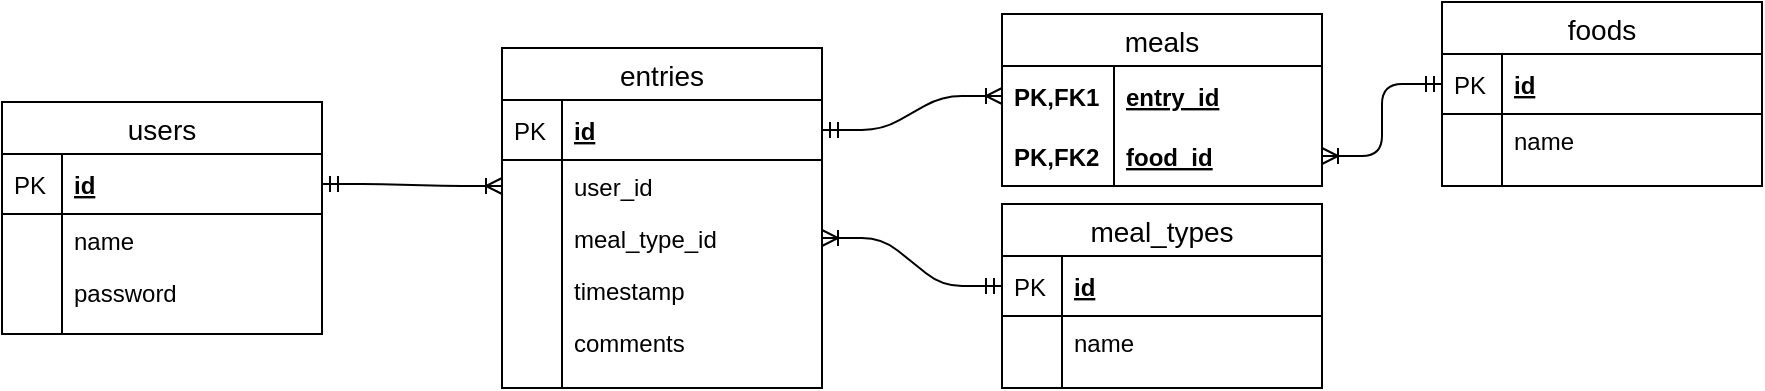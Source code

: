 <mxfile version="13.6.4" type="device"><diagram id="AUSp3-VLIz32UvZofQP3" name="Page-1"><mxGraphModel dx="2062" dy="767" grid="1" gridSize="10" guides="1" tooltips="1" connect="1" arrows="1" fold="1" page="1" pageScale="1" pageWidth="1920" pageHeight="1200" math="0" shadow="0"><root><mxCell id="0"/><mxCell id="1" parent="0"/><mxCell id="so7GtZIoi6t5G-OWX2BE-1" value="entries" style="swimlane;fontStyle=0;childLayout=stackLayout;horizontal=1;startSize=26;horizontalStack=0;resizeParent=1;resizeParentMax=0;resizeLast=0;collapsible=1;marginBottom=0;align=center;fontSize=14;" parent="1" vertex="1"><mxGeometry x="490" y="337" width="160" height="170" as="geometry"/></mxCell><mxCell id="so7GtZIoi6t5G-OWX2BE-2" value="id" style="shape=partialRectangle;top=0;left=0;right=0;bottom=1;align=left;verticalAlign=middle;fillColor=none;spacingLeft=34;spacingRight=4;overflow=hidden;rotatable=0;points=[[0,0.5],[1,0.5]];portConstraint=eastwest;dropTarget=0;fontStyle=5;fontSize=12;" parent="so7GtZIoi6t5G-OWX2BE-1" vertex="1"><mxGeometry y="26" width="160" height="30" as="geometry"/></mxCell><mxCell id="so7GtZIoi6t5G-OWX2BE-3" value="PK" style="shape=partialRectangle;top=0;left=0;bottom=0;fillColor=none;align=left;verticalAlign=middle;spacingLeft=4;spacingRight=4;overflow=hidden;rotatable=0;points=[];portConstraint=eastwest;part=1;fontSize=12;" parent="so7GtZIoi6t5G-OWX2BE-2" vertex="1" connectable="0"><mxGeometry width="30" height="30" as="geometry"/></mxCell><mxCell id="so7GtZIoi6t5G-OWX2BE-4" value="user_id" style="shape=partialRectangle;top=0;left=0;right=0;bottom=0;align=left;verticalAlign=top;fillColor=none;spacingLeft=34;spacingRight=4;overflow=hidden;rotatable=0;points=[[0,0.5],[1,0.5]];portConstraint=eastwest;dropTarget=0;fontSize=12;" parent="so7GtZIoi6t5G-OWX2BE-1" vertex="1"><mxGeometry y="56" width="160" height="26" as="geometry"/></mxCell><mxCell id="so7GtZIoi6t5G-OWX2BE-5" value="" style="shape=partialRectangle;top=0;left=0;bottom=0;fillColor=none;align=left;verticalAlign=top;spacingLeft=4;spacingRight=4;overflow=hidden;rotatable=0;points=[];portConstraint=eastwest;part=1;fontSize=12;" parent="so7GtZIoi6t5G-OWX2BE-4" vertex="1" connectable="0"><mxGeometry width="30" height="26" as="geometry"/></mxCell><mxCell id="1WoCbwqf0UjiaoNfpJb4-3" value="meal_type_id" style="shape=partialRectangle;top=0;left=0;right=0;bottom=0;align=left;verticalAlign=top;fillColor=none;spacingLeft=34;spacingRight=4;overflow=hidden;rotatable=0;points=[[0,0.5],[1,0.5]];portConstraint=eastwest;dropTarget=0;fontSize=12;" parent="so7GtZIoi6t5G-OWX2BE-1" vertex="1"><mxGeometry y="82" width="160" height="26" as="geometry"/></mxCell><mxCell id="1WoCbwqf0UjiaoNfpJb4-4" value="" style="shape=partialRectangle;top=0;left=0;bottom=0;fillColor=none;align=left;verticalAlign=top;spacingLeft=4;spacingRight=4;overflow=hidden;rotatable=0;points=[];portConstraint=eastwest;part=1;fontSize=12;" parent="1WoCbwqf0UjiaoNfpJb4-3" vertex="1" connectable="0"><mxGeometry width="30" height="26" as="geometry"/></mxCell><mxCell id="so7GtZIoi6t5G-OWX2BE-6" value="timestamp" style="shape=partialRectangle;top=0;left=0;right=0;bottom=0;align=left;verticalAlign=top;fillColor=none;spacingLeft=34;spacingRight=4;overflow=hidden;rotatable=0;points=[[0,0.5],[1,0.5]];portConstraint=eastwest;dropTarget=0;fontSize=12;" parent="so7GtZIoi6t5G-OWX2BE-1" vertex="1"><mxGeometry y="108" width="160" height="26" as="geometry"/></mxCell><mxCell id="so7GtZIoi6t5G-OWX2BE-7" value="" style="shape=partialRectangle;top=0;left=0;bottom=0;fillColor=none;align=left;verticalAlign=top;spacingLeft=4;spacingRight=4;overflow=hidden;rotatable=0;points=[];portConstraint=eastwest;part=1;fontSize=12;" parent="so7GtZIoi6t5G-OWX2BE-6" vertex="1" connectable="0"><mxGeometry width="30" height="26" as="geometry"/></mxCell><mxCell id="so7GtZIoi6t5G-OWX2BE-38" value="comments" style="shape=partialRectangle;top=0;left=0;right=0;bottom=0;align=left;verticalAlign=top;fillColor=none;spacingLeft=34;spacingRight=4;overflow=hidden;rotatable=0;points=[[0,0.5],[1,0.5]];portConstraint=eastwest;dropTarget=0;fontSize=12;" parent="so7GtZIoi6t5G-OWX2BE-1" vertex="1"><mxGeometry y="134" width="160" height="26" as="geometry"/></mxCell><mxCell id="so7GtZIoi6t5G-OWX2BE-39" value="" style="shape=partialRectangle;top=0;left=0;bottom=0;fillColor=none;align=left;verticalAlign=top;spacingLeft=4;spacingRight=4;overflow=hidden;rotatable=0;points=[];portConstraint=eastwest;part=1;fontSize=12;" parent="so7GtZIoi6t5G-OWX2BE-38" vertex="1" connectable="0"><mxGeometry width="30" height="26" as="geometry"/></mxCell><mxCell id="so7GtZIoi6t5G-OWX2BE-10" value="" style="shape=partialRectangle;top=0;left=0;right=0;bottom=0;align=left;verticalAlign=top;fillColor=none;spacingLeft=34;spacingRight=4;overflow=hidden;rotatable=0;points=[[0,0.5],[1,0.5]];portConstraint=eastwest;dropTarget=0;fontSize=12;" parent="so7GtZIoi6t5G-OWX2BE-1" vertex="1"><mxGeometry y="160" width="160" height="10" as="geometry"/></mxCell><mxCell id="so7GtZIoi6t5G-OWX2BE-11" value="" style="shape=partialRectangle;top=0;left=0;bottom=0;fillColor=none;align=left;verticalAlign=top;spacingLeft=4;spacingRight=4;overflow=hidden;rotatable=0;points=[];portConstraint=eastwest;part=1;fontSize=12;" parent="so7GtZIoi6t5G-OWX2BE-10" vertex="1" connectable="0"><mxGeometry width="30" height="10" as="geometry"/></mxCell><mxCell id="so7GtZIoi6t5G-OWX2BE-114" value="" style="edgeStyle=entityRelationEdgeStyle;fontSize=12;html=1;endArrow=ERoneToMany;startArrow=ERmandOne;startFill=0;" parent="1" source="so7GtZIoi6t5G-OWX2BE-13" target="so7GtZIoi6t5G-OWX2BE-4" edge="1"><mxGeometry width="100" height="100" relative="1" as="geometry"><mxPoint x="280" y="374" as="sourcePoint"/><mxPoint x="380" y="274" as="targetPoint"/></mxGeometry></mxCell><mxCell id="so7GtZIoi6t5G-OWX2BE-120" value="" style="edgeStyle=entityRelationEdgeStyle;fontSize=12;html=1;endArrow=ERoneToMany;startArrow=ERmandOne;startFill=0;" parent="1" source="so7GtZIoi6t5G-OWX2BE-78" target="1WoCbwqf0UjiaoNfpJb4-3" edge="1"><mxGeometry width="100" height="100" relative="1" as="geometry"><mxPoint x="1360" y="270" as="sourcePoint"/><mxPoint x="950" y="480" as="targetPoint"/></mxGeometry></mxCell><mxCell id="so7GtZIoi6t5G-OWX2BE-121" value="" style="edgeStyle=entityRelationEdgeStyle;fontSize=12;html=1;endArrow=ERoneToMany;entryX=0;entryY=0.5;entryDx=0;entryDy=0;startArrow=ERmandOne;startFill=0;" parent="1" source="so7GtZIoi6t5G-OWX2BE-2" target="so7GtZIoi6t5G-OWX2BE-89" edge="1"><mxGeometry width="100" height="100" relative="1" as="geometry"><mxPoint x="1050" y="100" as="sourcePoint"/><mxPoint x="910" y="450" as="targetPoint"/></mxGeometry></mxCell><mxCell id="so7GtZIoi6t5G-OWX2BE-122" value="" style="edgeStyle=entityRelationEdgeStyle;fontSize=12;html=1;endArrow=ERoneToMany;startArrow=ERmandOne;startFill=0;" parent="1" source="so7GtZIoi6t5G-OWX2BE-104" target="so7GtZIoi6t5G-OWX2BE-91" edge="1"><mxGeometry width="100" height="100" relative="1" as="geometry"><mxPoint x="1370" y="340" as="sourcePoint"/><mxPoint x="1470" y="240" as="targetPoint"/></mxGeometry></mxCell><mxCell id="so7GtZIoi6t5G-OWX2BE-88" value="meals" style="swimlane;fontStyle=0;childLayout=stackLayout;horizontal=1;startSize=26;horizontalStack=0;resizeParent=1;resizeParentMax=0;resizeLast=0;collapsible=1;marginBottom=0;align=center;fontSize=14;" parent="1" vertex="1"><mxGeometry x="740" y="320" width="160" height="86" as="geometry"/></mxCell><mxCell id="so7GtZIoi6t5G-OWX2BE-89" value="entry_id" style="shape=partialRectangle;top=0;left=0;right=0;bottom=0;align=left;verticalAlign=middle;fillColor=none;spacingLeft=60;spacingRight=4;overflow=hidden;rotatable=0;points=[[0,0.5],[1,0.5]];portConstraint=eastwest;dropTarget=0;fontStyle=5;fontSize=12;" parent="so7GtZIoi6t5G-OWX2BE-88" vertex="1"><mxGeometry y="26" width="160" height="30" as="geometry"/></mxCell><mxCell id="so7GtZIoi6t5G-OWX2BE-90" value="PK,FK1" style="shape=partialRectangle;fontStyle=1;top=0;left=0;bottom=0;fillColor=none;align=left;verticalAlign=middle;spacingLeft=4;spacingRight=4;overflow=hidden;rotatable=0;points=[];portConstraint=eastwest;part=1;fontSize=12;" parent="so7GtZIoi6t5G-OWX2BE-89" vertex="1" connectable="0"><mxGeometry width="56" height="30" as="geometry"/></mxCell><mxCell id="so7GtZIoi6t5G-OWX2BE-91" value="food_id" style="shape=partialRectangle;top=0;left=0;right=0;bottom=1;align=left;verticalAlign=middle;fillColor=none;spacingLeft=60;spacingRight=4;overflow=hidden;rotatable=0;points=[[0,0.5],[1,0.5]];portConstraint=eastwest;dropTarget=0;fontStyle=5;fontSize=12;" parent="so7GtZIoi6t5G-OWX2BE-88" vertex="1"><mxGeometry y="56" width="160" height="30" as="geometry"/></mxCell><mxCell id="so7GtZIoi6t5G-OWX2BE-92" value="PK,FK2" style="shape=partialRectangle;fontStyle=1;top=0;left=0;bottom=0;fillColor=none;align=left;verticalAlign=middle;spacingLeft=4;spacingRight=4;overflow=hidden;rotatable=0;points=[];portConstraint=eastwest;part=1;fontSize=12;" parent="so7GtZIoi6t5G-OWX2BE-91" vertex="1" connectable="0"><mxGeometry width="56" height="30" as="geometry"/></mxCell><mxCell id="so7GtZIoi6t5G-OWX2BE-103" value="foods" style="swimlane;fontStyle=0;childLayout=stackLayout;horizontal=1;startSize=26;horizontalStack=0;resizeParent=1;resizeParentMax=0;resizeLast=0;collapsible=1;marginBottom=0;align=center;fontSize=14;" parent="1" vertex="1"><mxGeometry x="960" y="314" width="160" height="92" as="geometry"/></mxCell><mxCell id="so7GtZIoi6t5G-OWX2BE-104" value="id" style="shape=partialRectangle;top=0;left=0;right=0;bottom=1;align=left;verticalAlign=middle;fillColor=none;spacingLeft=34;spacingRight=4;overflow=hidden;rotatable=0;points=[[0,0.5],[1,0.5]];portConstraint=eastwest;dropTarget=0;fontStyle=5;fontSize=12;" parent="so7GtZIoi6t5G-OWX2BE-103" vertex="1"><mxGeometry y="26" width="160" height="30" as="geometry"/></mxCell><mxCell id="so7GtZIoi6t5G-OWX2BE-105" value="PK" style="shape=partialRectangle;top=0;left=0;bottom=0;fillColor=none;align=left;verticalAlign=middle;spacingLeft=4;spacingRight=4;overflow=hidden;rotatable=0;points=[];portConstraint=eastwest;part=1;fontSize=12;" parent="so7GtZIoi6t5G-OWX2BE-104" vertex="1" connectable="0"><mxGeometry width="30" height="30" as="geometry"/></mxCell><mxCell id="so7GtZIoi6t5G-OWX2BE-106" value="name" style="shape=partialRectangle;top=0;left=0;right=0;bottom=0;align=left;verticalAlign=top;fillColor=none;spacingLeft=34;spacingRight=4;overflow=hidden;rotatable=0;points=[[0,0.5],[1,0.5]];portConstraint=eastwest;dropTarget=0;fontSize=12;" parent="so7GtZIoi6t5G-OWX2BE-103" vertex="1"><mxGeometry y="56" width="160" height="26" as="geometry"/></mxCell><mxCell id="so7GtZIoi6t5G-OWX2BE-107" value="" style="shape=partialRectangle;top=0;left=0;bottom=0;fillColor=none;align=left;verticalAlign=top;spacingLeft=4;spacingRight=4;overflow=hidden;rotatable=0;points=[];portConstraint=eastwest;part=1;fontSize=12;" parent="so7GtZIoi6t5G-OWX2BE-106" vertex="1" connectable="0"><mxGeometry width="30" height="26" as="geometry"/></mxCell><mxCell id="so7GtZIoi6t5G-OWX2BE-112" value="" style="shape=partialRectangle;top=0;left=0;right=0;bottom=0;align=left;verticalAlign=top;fillColor=none;spacingLeft=34;spacingRight=4;overflow=hidden;rotatable=0;points=[[0,0.5],[1,0.5]];portConstraint=eastwest;dropTarget=0;fontSize=12;" parent="so7GtZIoi6t5G-OWX2BE-103" vertex="1"><mxGeometry y="82" width="160" height="10" as="geometry"/></mxCell><mxCell id="so7GtZIoi6t5G-OWX2BE-113" value="" style="shape=partialRectangle;top=0;left=0;bottom=0;fillColor=none;align=left;verticalAlign=top;spacingLeft=4;spacingRight=4;overflow=hidden;rotatable=0;points=[];portConstraint=eastwest;part=1;fontSize=12;" parent="so7GtZIoi6t5G-OWX2BE-112" vertex="1" connectable="0"><mxGeometry width="30" height="10" as="geometry"/></mxCell><mxCell id="so7GtZIoi6t5G-OWX2BE-77" value="meal_types" style="swimlane;fontStyle=0;childLayout=stackLayout;horizontal=1;startSize=26;horizontalStack=0;resizeParent=1;resizeParentMax=0;resizeLast=0;collapsible=1;marginBottom=0;align=center;fontSize=14;" parent="1" vertex="1"><mxGeometry x="740" y="415" width="160" height="92" as="geometry"/></mxCell><mxCell id="so7GtZIoi6t5G-OWX2BE-78" value="id" style="shape=partialRectangle;top=0;left=0;right=0;bottom=1;align=left;verticalAlign=middle;fillColor=none;spacingLeft=34;spacingRight=4;overflow=hidden;rotatable=0;points=[[0,0.5],[1,0.5]];portConstraint=eastwest;dropTarget=0;fontStyle=5;fontSize=12;" parent="so7GtZIoi6t5G-OWX2BE-77" vertex="1"><mxGeometry y="26" width="160" height="30" as="geometry"/></mxCell><mxCell id="so7GtZIoi6t5G-OWX2BE-79" value="PK" style="shape=partialRectangle;top=0;left=0;bottom=0;fillColor=none;align=left;verticalAlign=middle;spacingLeft=4;spacingRight=4;overflow=hidden;rotatable=0;points=[];portConstraint=eastwest;part=1;fontSize=12;" parent="so7GtZIoi6t5G-OWX2BE-78" vertex="1" connectable="0"><mxGeometry width="30" height="30" as="geometry"/></mxCell><mxCell id="so7GtZIoi6t5G-OWX2BE-80" value="name" style="shape=partialRectangle;top=0;left=0;right=0;bottom=0;align=left;verticalAlign=top;fillColor=none;spacingLeft=34;spacingRight=4;overflow=hidden;rotatable=0;points=[[0,0.5],[1,0.5]];portConstraint=eastwest;dropTarget=0;fontSize=12;" parent="so7GtZIoi6t5G-OWX2BE-77" vertex="1"><mxGeometry y="56" width="160" height="26" as="geometry"/></mxCell><mxCell id="so7GtZIoi6t5G-OWX2BE-81" value="" style="shape=partialRectangle;top=0;left=0;bottom=0;fillColor=none;align=left;verticalAlign=top;spacingLeft=4;spacingRight=4;overflow=hidden;rotatable=0;points=[];portConstraint=eastwest;part=1;fontSize=12;" parent="so7GtZIoi6t5G-OWX2BE-80" vertex="1" connectable="0"><mxGeometry width="30" height="26" as="geometry"/></mxCell><mxCell id="so7GtZIoi6t5G-OWX2BE-86" value="" style="shape=partialRectangle;top=0;left=0;right=0;bottom=0;align=left;verticalAlign=top;fillColor=none;spacingLeft=34;spacingRight=4;overflow=hidden;rotatable=0;points=[[0,0.5],[1,0.5]];portConstraint=eastwest;dropTarget=0;fontSize=12;" parent="so7GtZIoi6t5G-OWX2BE-77" vertex="1"><mxGeometry y="82" width="160" height="10" as="geometry"/></mxCell><mxCell id="so7GtZIoi6t5G-OWX2BE-87" value="" style="shape=partialRectangle;top=0;left=0;bottom=0;fillColor=none;align=left;verticalAlign=top;spacingLeft=4;spacingRight=4;overflow=hidden;rotatable=0;points=[];portConstraint=eastwest;part=1;fontSize=12;" parent="so7GtZIoi6t5G-OWX2BE-86" vertex="1" connectable="0"><mxGeometry width="30" height="10" as="geometry"/></mxCell><mxCell id="so7GtZIoi6t5G-OWX2BE-12" value="users" style="swimlane;fontStyle=0;childLayout=stackLayout;horizontal=1;startSize=26;horizontalStack=0;resizeParent=1;resizeParentMax=0;resizeLast=0;collapsible=1;marginBottom=0;align=center;fontSize=14;" parent="1" vertex="1"><mxGeometry x="240" y="364" width="160" height="116" as="geometry"/></mxCell><mxCell id="so7GtZIoi6t5G-OWX2BE-13" value="id" style="shape=partialRectangle;top=0;left=0;right=0;bottom=1;align=left;verticalAlign=middle;fillColor=none;spacingLeft=34;spacingRight=4;overflow=hidden;rotatable=0;points=[[0,0.5],[1,0.5]];portConstraint=eastwest;dropTarget=0;fontStyle=5;fontSize=12;" parent="so7GtZIoi6t5G-OWX2BE-12" vertex="1"><mxGeometry y="26" width="160" height="30" as="geometry"/></mxCell><mxCell id="so7GtZIoi6t5G-OWX2BE-14" value="PK" style="shape=partialRectangle;top=0;left=0;bottom=0;fillColor=none;align=left;verticalAlign=middle;spacingLeft=4;spacingRight=4;overflow=hidden;rotatable=0;points=[];portConstraint=eastwest;part=1;fontSize=12;" parent="so7GtZIoi6t5G-OWX2BE-13" vertex="1" connectable="0"><mxGeometry width="30" height="30" as="geometry"/></mxCell><mxCell id="so7GtZIoi6t5G-OWX2BE-15" value="name" style="shape=partialRectangle;top=0;left=0;right=0;bottom=0;align=left;verticalAlign=top;fillColor=none;spacingLeft=34;spacingRight=4;overflow=hidden;rotatable=0;points=[[0,0.5],[1,0.5]];portConstraint=eastwest;dropTarget=0;fontSize=12;" parent="so7GtZIoi6t5G-OWX2BE-12" vertex="1"><mxGeometry y="56" width="160" height="26" as="geometry"/></mxCell><mxCell id="so7GtZIoi6t5G-OWX2BE-16" value="" style="shape=partialRectangle;top=0;left=0;bottom=0;fillColor=none;align=left;verticalAlign=top;spacingLeft=4;spacingRight=4;overflow=hidden;rotatable=0;points=[];portConstraint=eastwest;part=1;fontSize=12;" parent="so7GtZIoi6t5G-OWX2BE-15" vertex="1" connectable="0"><mxGeometry width="30" height="26" as="geometry"/></mxCell><mxCell id="so7GtZIoi6t5G-OWX2BE-17" value="password" style="shape=partialRectangle;top=0;left=0;right=0;bottom=0;align=left;verticalAlign=top;fillColor=none;spacingLeft=34;spacingRight=4;overflow=hidden;rotatable=0;points=[[0,0.5],[1,0.5]];portConstraint=eastwest;dropTarget=0;fontSize=12;" parent="so7GtZIoi6t5G-OWX2BE-12" vertex="1"><mxGeometry y="82" width="160" height="26" as="geometry"/></mxCell><mxCell id="so7GtZIoi6t5G-OWX2BE-18" value="" style="shape=partialRectangle;top=0;left=0;bottom=0;fillColor=none;align=left;verticalAlign=top;spacingLeft=4;spacingRight=4;overflow=hidden;rotatable=0;points=[];portConstraint=eastwest;part=1;fontSize=12;" parent="so7GtZIoi6t5G-OWX2BE-17" vertex="1" connectable="0"><mxGeometry width="30" height="26" as="geometry"/></mxCell><mxCell id="so7GtZIoi6t5G-OWX2BE-21" value="" style="shape=partialRectangle;top=0;left=0;right=0;bottom=0;align=left;verticalAlign=top;fillColor=none;spacingLeft=34;spacingRight=4;overflow=hidden;rotatable=0;points=[[0,0.5],[1,0.5]];portConstraint=eastwest;dropTarget=0;fontSize=12;" parent="so7GtZIoi6t5G-OWX2BE-12" vertex="1"><mxGeometry y="108" width="160" height="8" as="geometry"/></mxCell><mxCell id="so7GtZIoi6t5G-OWX2BE-22" value="" style="shape=partialRectangle;top=0;left=0;bottom=0;fillColor=none;align=left;verticalAlign=top;spacingLeft=4;spacingRight=4;overflow=hidden;rotatable=0;points=[];portConstraint=eastwest;part=1;fontSize=12;" parent="so7GtZIoi6t5G-OWX2BE-21" vertex="1" connectable="0"><mxGeometry width="30" height="8" as="geometry"/></mxCell></root></mxGraphModel></diagram></mxfile>